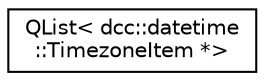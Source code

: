 digraph "类继承关系图"
{
  edge [fontname="Helvetica",fontsize="10",labelfontname="Helvetica",labelfontsize="10"];
  node [fontname="Helvetica",fontsize="10",shape=record];
  rankdir="LR";
  Node0 [label="QList\< dcc::datetime\l::TimezoneItem *\>",height=0.2,width=0.4,color="black", fillcolor="white", style="filled",URL="$class_q_list.html"];
}
